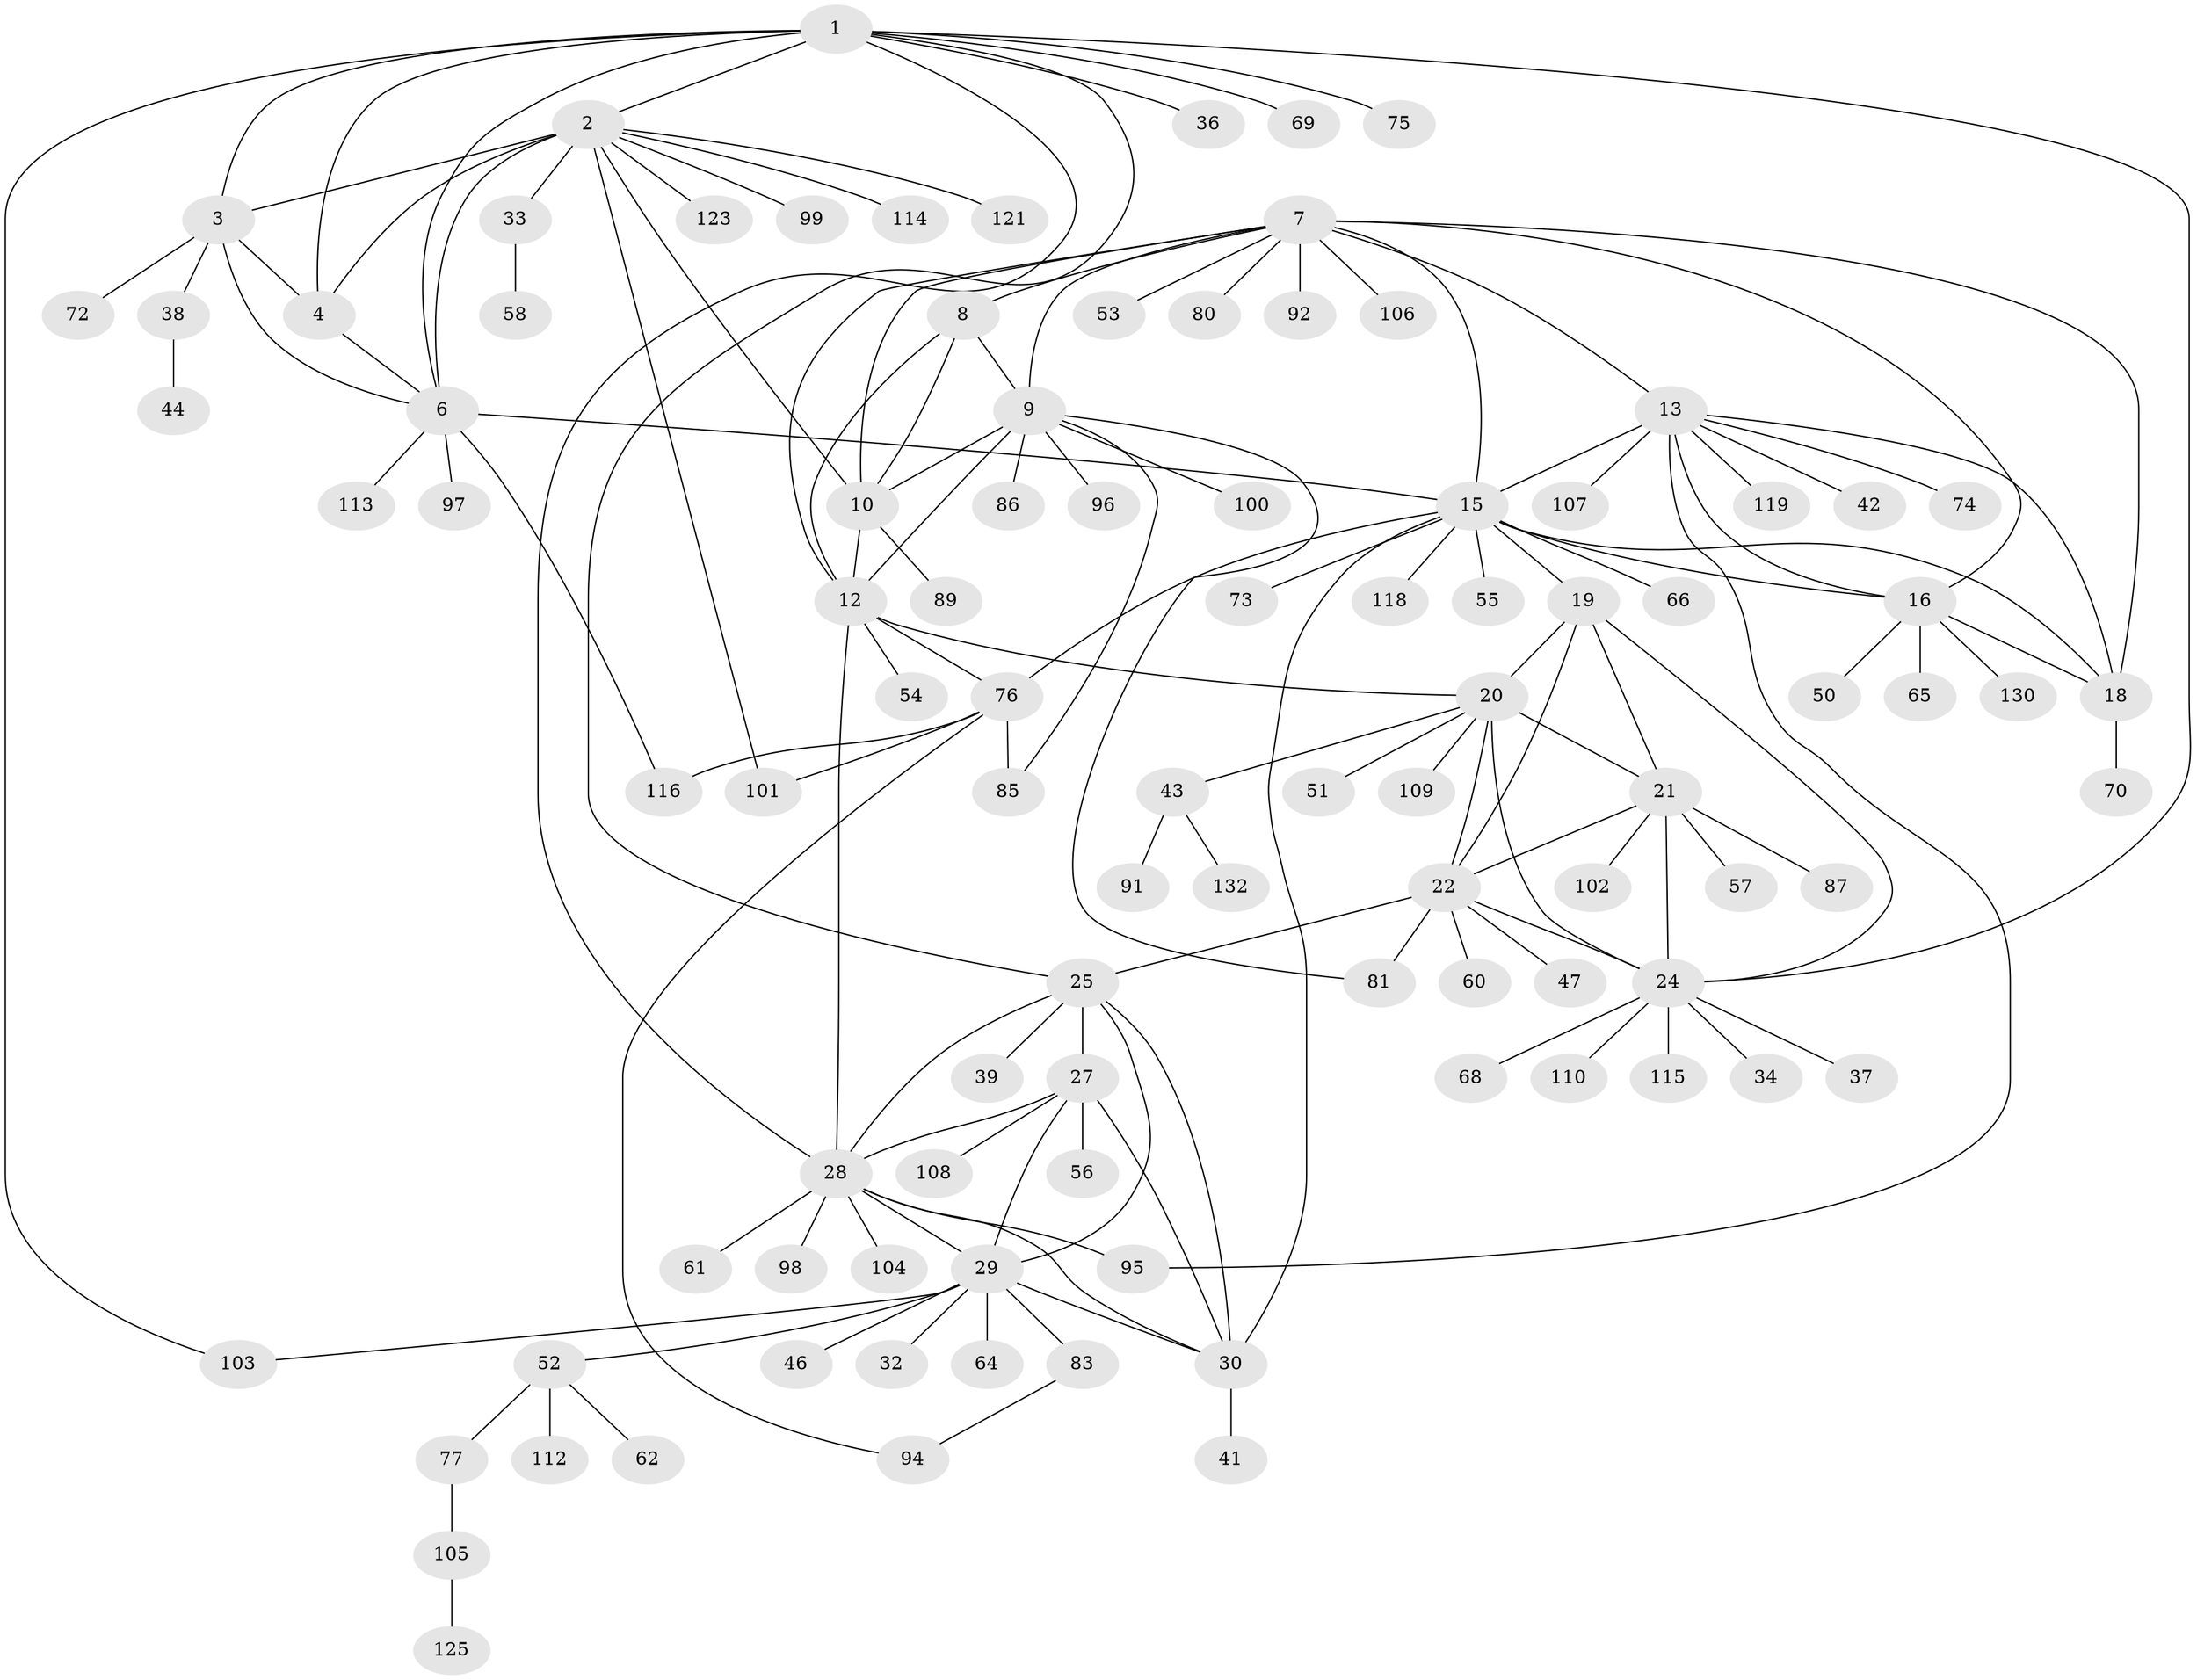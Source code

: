 // Generated by graph-tools (version 1.1) at 2025/52/02/27/25 19:52:14]
// undirected, 99 vertices, 143 edges
graph export_dot {
graph [start="1"]
  node [color=gray90,style=filled];
  1 [super="+131"];
  2 [super="+5"];
  3 [super="+71"];
  4 [super="+31"];
  6 [super="+48"];
  7 [super="+14"];
  8 [super="+11"];
  9 [super="+49"];
  10 [super="+90"];
  12;
  13 [super="+63"];
  15 [super="+17"];
  16 [super="+124"];
  18;
  19 [super="+129"];
  20 [super="+120"];
  21 [super="+23"];
  22 [super="+117"];
  24 [super="+67"];
  25 [super="+26"];
  27 [super="+78"];
  28 [super="+40"];
  29 [super="+45"];
  30 [super="+127"];
  32 [super="+88"];
  33;
  34 [super="+35"];
  36;
  37;
  38;
  39 [super="+93"];
  41;
  42;
  43 [super="+59"];
  44;
  46;
  47;
  50 [super="+84"];
  51;
  52;
  53 [super="+122"];
  54 [super="+82"];
  55;
  56 [super="+111"];
  57;
  58 [super="+79"];
  60;
  61;
  62;
  64;
  65;
  66;
  68;
  69;
  70;
  72;
  73;
  74;
  75;
  76 [super="+128"];
  77;
  80;
  81;
  83;
  85;
  86;
  87;
  89;
  91;
  92;
  94;
  95;
  96;
  97;
  98;
  99;
  100;
  101;
  102;
  103 [super="+126"];
  104;
  105;
  106;
  107;
  108;
  109;
  110;
  112;
  113;
  114;
  115;
  116;
  118;
  119;
  121;
  123;
  125;
  130;
  132;
  1 -- 2 [weight=2];
  1 -- 3;
  1 -- 4;
  1 -- 6;
  1 -- 24;
  1 -- 25;
  1 -- 36;
  1 -- 69;
  1 -- 75;
  1 -- 103;
  1 -- 28;
  2 -- 3 [weight=2];
  2 -- 4 [weight=2];
  2 -- 6 [weight=2];
  2 -- 33;
  2 -- 99;
  2 -- 101;
  2 -- 114;
  2 -- 123;
  2 -- 121;
  2 -- 10;
  3 -- 4;
  3 -- 6;
  3 -- 38;
  3 -- 72;
  4 -- 6;
  6 -- 97;
  6 -- 113;
  6 -- 116;
  6 -- 15;
  7 -- 8 [weight=2];
  7 -- 9;
  7 -- 10;
  7 -- 12;
  7 -- 53;
  7 -- 106;
  7 -- 16 [weight=2];
  7 -- 80;
  7 -- 18;
  7 -- 92;
  7 -- 13;
  7 -- 15 [weight=2];
  8 -- 9 [weight=2];
  8 -- 10 [weight=2];
  8 -- 12 [weight=2];
  9 -- 10;
  9 -- 12;
  9 -- 81;
  9 -- 85;
  9 -- 86;
  9 -- 96;
  9 -- 100;
  10 -- 12;
  10 -- 89;
  12 -- 20;
  12 -- 28;
  12 -- 54;
  12 -- 76;
  13 -- 15 [weight=2];
  13 -- 16;
  13 -- 18;
  13 -- 42;
  13 -- 74;
  13 -- 95;
  13 -- 107;
  13 -- 119;
  15 -- 16 [weight=2];
  15 -- 18 [weight=2];
  15 -- 30;
  15 -- 66;
  15 -- 73;
  15 -- 118;
  15 -- 76;
  15 -- 19;
  15 -- 55;
  16 -- 18;
  16 -- 50;
  16 -- 65;
  16 -- 130;
  18 -- 70;
  19 -- 20;
  19 -- 21 [weight=2];
  19 -- 22;
  19 -- 24;
  20 -- 21 [weight=2];
  20 -- 22;
  20 -- 24;
  20 -- 43;
  20 -- 51;
  20 -- 109;
  21 -- 22 [weight=2];
  21 -- 24 [weight=2];
  21 -- 102;
  21 -- 87;
  21 -- 57;
  22 -- 24;
  22 -- 25;
  22 -- 47;
  22 -- 60;
  22 -- 81;
  24 -- 34;
  24 -- 37;
  24 -- 68;
  24 -- 110;
  24 -- 115;
  25 -- 27 [weight=2];
  25 -- 28 [weight=2];
  25 -- 29 [weight=2];
  25 -- 30 [weight=2];
  25 -- 39;
  27 -- 28;
  27 -- 29;
  27 -- 30;
  27 -- 56;
  27 -- 108;
  28 -- 29;
  28 -- 30;
  28 -- 61;
  28 -- 98;
  28 -- 104;
  28 -- 95;
  29 -- 30;
  29 -- 32;
  29 -- 64;
  29 -- 83;
  29 -- 103;
  29 -- 52;
  29 -- 46;
  30 -- 41;
  33 -- 58;
  38 -- 44;
  43 -- 91;
  43 -- 132;
  52 -- 62;
  52 -- 77;
  52 -- 112;
  76 -- 94;
  76 -- 101;
  76 -- 116;
  76 -- 85;
  77 -- 105;
  83 -- 94;
  105 -- 125;
}
